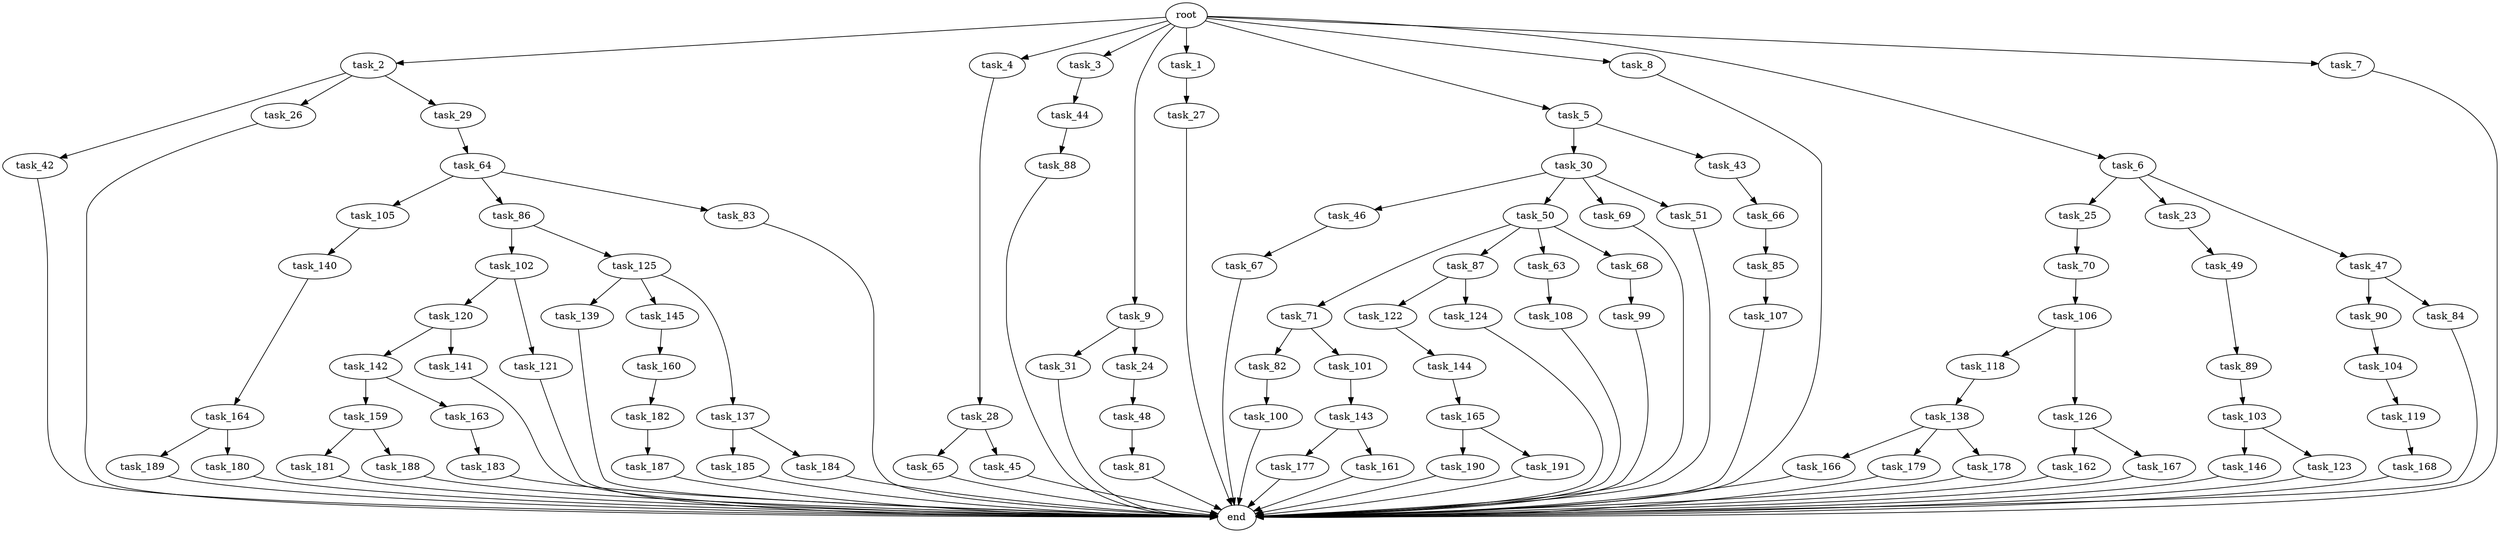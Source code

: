 digraph G {
  task_118 [size="841813590.016000"];
  task_102 [size="68719476.736000"];
  task_65 [size="618475290.624000"];
  task_142 [size="68719476.736000"];
  task_162 [size="68719476.736000"];
  task_105 [size="1099511627.776000"];
  task_182 [size="1099511627.776000"];
  task_166 [size="68719476.736000"];
  task_45 [size="618475290.624000"];
  task_25 [size="429496729.600000"];
  task_144 [size="68719476.736000"];
  task_46 [size="154618822.656000"];
  task_179 [size="68719476.736000"];
  task_164 [size="1391569403.904000"];
  task_82 [size="68719476.736000"];
  task_139 [size="1391569403.904000"];
  task_28 [size="429496729.600000"];
  task_50 [size="154618822.656000"];
  task_71 [size="154618822.656000"];
  task_31 [size="1099511627.776000"];
  task_49 [size="1099511627.776000"];
  task_181 [size="1717986918.400000"];
  task_146 [size="154618822.656000"];
  task_90 [size="1099511627.776000"];
  task_120 [size="618475290.624000"];
  task_121 [size="618475290.624000"];
  task_140 [size="1391569403.904000"];
  task_190 [size="1717986918.400000"];
  task_122 [size="68719476.736000"];
  task_126 [size="841813590.016000"];
  task_159 [size="618475290.624000"];
  task_2 [size="2.048000"];
  task_67 [size="154618822.656000"];
  task_42 [size="68719476.736000"];
  task_30 [size="68719476.736000"];
  task_177 [size="1717986918.400000"];
  task_160 [size="618475290.624000"];
  task_104 [size="429496729.600000"];
  task_4 [size="2.048000"];
  task_48 [size="1717986918.400000"];
  task_141 [size="68719476.736000"];
  task_44 [size="274877906.944000"];
  task_85 [size="618475290.624000"];
  task_23 [size="429496729.600000"];
  task_100 [size="618475290.624000"];
  task_138 [size="1099511627.776000"];
  task_119 [size="274877906.944000"];
  task_106 [size="1717986918.400000"];
  task_89 [size="68719476.736000"];
  task_24 [size="1099511627.776000"];
  task_3 [size="2.048000"];
  task_9 [size="2.048000"];
  task_143 [size="1391569403.904000"];
  task_163 [size="618475290.624000"];
  task_86 [size="1099511627.776000"];
  task_189 [size="1391569403.904000"];
  task_101 [size="68719476.736000"];
  task_1 [size="2.048000"];
  task_107 [size="68719476.736000"];
  task_26 [size="68719476.736000"];
  task_99 [size="1391569403.904000"];
  task_69 [size="154618822.656000"];
  task_167 [size="68719476.736000"];
  task_5 [size="2.048000"];
  task_185 [size="1099511627.776000"];
  task_88 [size="68719476.736000"];
  end [size="0.000000"];
  task_8 [size="2.048000"];
  task_87 [size="154618822.656000"];
  task_64 [size="429496729.600000"];
  task_108 [size="154618822.656000"];
  task_83 [size="1099511627.776000"];
  task_63 [size="154618822.656000"];
  task_183 [size="841813590.016000"];
  task_84 [size="1099511627.776000"];
  task_47 [size="429496729.600000"];
  task_29 [size="68719476.736000"];
  task_145 [size="1391569403.904000"];
  task_178 [size="68719476.736000"];
  root [size="0.000000"];
  task_187 [size="1391569403.904000"];
  task_27 [size="429496729.600000"];
  task_123 [size="154618822.656000"];
  task_184 [size="1099511627.776000"];
  task_180 [size="1391569403.904000"];
  task_6 [size="2.048000"];
  task_70 [size="274877906.944000"];
  task_191 [size="1717986918.400000"];
  task_43 [size="68719476.736000"];
  task_188 [size="1717986918.400000"];
  task_168 [size="154618822.656000"];
  task_81 [size="1717986918.400000"];
  task_165 [size="1391569403.904000"];
  task_161 [size="1717986918.400000"];
  task_51 [size="154618822.656000"];
  task_125 [size="68719476.736000"];
  task_124 [size="68719476.736000"];
  task_7 [size="2.048000"];
  task_137 [size="1391569403.904000"];
  task_68 [size="154618822.656000"];
  task_66 [size="68719476.736000"];
  task_103 [size="841813590.016000"];

  task_118 -> task_138 [size="536870912.000000"];
  task_102 -> task_120 [size="301989888.000000"];
  task_102 -> task_121 [size="301989888.000000"];
  task_65 -> end [size="1.000000"];
  task_142 -> task_163 [size="301989888.000000"];
  task_142 -> task_159 [size="301989888.000000"];
  task_162 -> end [size="1.000000"];
  task_105 -> task_140 [size="679477248.000000"];
  task_182 -> task_187 [size="679477248.000000"];
  task_166 -> end [size="1.000000"];
  task_45 -> end [size="1.000000"];
  task_25 -> task_70 [size="134217728.000000"];
  task_144 -> task_165 [size="679477248.000000"];
  task_46 -> task_67 [size="75497472.000000"];
  task_179 -> end [size="1.000000"];
  task_164 -> task_180 [size="679477248.000000"];
  task_164 -> task_189 [size="679477248.000000"];
  task_82 -> task_100 [size="301989888.000000"];
  task_139 -> end [size="1.000000"];
  task_28 -> task_45 [size="301989888.000000"];
  task_28 -> task_65 [size="301989888.000000"];
  task_50 -> task_68 [size="75497472.000000"];
  task_50 -> task_71 [size="75497472.000000"];
  task_50 -> task_87 [size="75497472.000000"];
  task_50 -> task_63 [size="75497472.000000"];
  task_71 -> task_82 [size="33554432.000000"];
  task_71 -> task_101 [size="33554432.000000"];
  task_31 -> end [size="1.000000"];
  task_49 -> task_89 [size="33554432.000000"];
  task_181 -> end [size="1.000000"];
  task_146 -> end [size="1.000000"];
  task_90 -> task_104 [size="209715200.000000"];
  task_120 -> task_142 [size="33554432.000000"];
  task_120 -> task_141 [size="33554432.000000"];
  task_121 -> end [size="1.000000"];
  task_140 -> task_164 [size="679477248.000000"];
  task_190 -> end [size="1.000000"];
  task_122 -> task_144 [size="33554432.000000"];
  task_126 -> task_167 [size="33554432.000000"];
  task_126 -> task_162 [size="33554432.000000"];
  task_159 -> task_181 [size="838860800.000000"];
  task_159 -> task_188 [size="838860800.000000"];
  task_2 -> task_29 [size="33554432.000000"];
  task_2 -> task_26 [size="33554432.000000"];
  task_2 -> task_42 [size="33554432.000000"];
  task_67 -> end [size="1.000000"];
  task_42 -> end [size="1.000000"];
  task_30 -> task_69 [size="75497472.000000"];
  task_30 -> task_50 [size="75497472.000000"];
  task_30 -> task_46 [size="75497472.000000"];
  task_30 -> task_51 [size="75497472.000000"];
  task_177 -> end [size="1.000000"];
  task_160 -> task_182 [size="536870912.000000"];
  task_104 -> task_119 [size="134217728.000000"];
  task_4 -> task_28 [size="209715200.000000"];
  task_48 -> task_81 [size="838860800.000000"];
  task_141 -> end [size="1.000000"];
  task_44 -> task_88 [size="33554432.000000"];
  task_85 -> task_107 [size="33554432.000000"];
  task_23 -> task_49 [size="536870912.000000"];
  task_100 -> end [size="1.000000"];
  task_138 -> task_166 [size="33554432.000000"];
  task_138 -> task_178 [size="33554432.000000"];
  task_138 -> task_179 [size="33554432.000000"];
  task_119 -> task_168 [size="75497472.000000"];
  task_106 -> task_118 [size="411041792.000000"];
  task_106 -> task_126 [size="411041792.000000"];
  task_89 -> task_103 [size="411041792.000000"];
  task_24 -> task_48 [size="838860800.000000"];
  task_3 -> task_44 [size="134217728.000000"];
  task_9 -> task_24 [size="536870912.000000"];
  task_9 -> task_31 [size="536870912.000000"];
  task_143 -> task_161 [size="838860800.000000"];
  task_143 -> task_177 [size="838860800.000000"];
  task_163 -> task_183 [size="411041792.000000"];
  task_86 -> task_102 [size="33554432.000000"];
  task_86 -> task_125 [size="33554432.000000"];
  task_189 -> end [size="1.000000"];
  task_101 -> task_143 [size="679477248.000000"];
  task_1 -> task_27 [size="209715200.000000"];
  task_107 -> end [size="1.000000"];
  task_26 -> end [size="1.000000"];
  task_99 -> end [size="1.000000"];
  task_69 -> end [size="1.000000"];
  task_167 -> end [size="1.000000"];
  task_5 -> task_43 [size="33554432.000000"];
  task_5 -> task_30 [size="33554432.000000"];
  task_185 -> end [size="1.000000"];
  task_88 -> end [size="1.000000"];
  task_8 -> end [size="1.000000"];
  task_87 -> task_124 [size="33554432.000000"];
  task_87 -> task_122 [size="33554432.000000"];
  task_64 -> task_86 [size="536870912.000000"];
  task_64 -> task_105 [size="536870912.000000"];
  task_64 -> task_83 [size="536870912.000000"];
  task_108 -> end [size="1.000000"];
  task_83 -> end [size="1.000000"];
  task_63 -> task_108 [size="75497472.000000"];
  task_183 -> end [size="1.000000"];
  task_84 -> end [size="1.000000"];
  task_47 -> task_90 [size="536870912.000000"];
  task_47 -> task_84 [size="536870912.000000"];
  task_29 -> task_64 [size="209715200.000000"];
  task_145 -> task_160 [size="301989888.000000"];
  task_178 -> end [size="1.000000"];
  root -> task_2 [size="1.000000"];
  root -> task_6 [size="1.000000"];
  root -> task_4 [size="1.000000"];
  root -> task_5 [size="1.000000"];
  root -> task_3 [size="1.000000"];
  root -> task_9 [size="1.000000"];
  root -> task_8 [size="1.000000"];
  root -> task_7 [size="1.000000"];
  root -> task_1 [size="1.000000"];
  task_187 -> end [size="1.000000"];
  task_27 -> end [size="1.000000"];
  task_123 -> end [size="1.000000"];
  task_184 -> end [size="1.000000"];
  task_180 -> end [size="1.000000"];
  task_6 -> task_25 [size="209715200.000000"];
  task_6 -> task_23 [size="209715200.000000"];
  task_6 -> task_47 [size="209715200.000000"];
  task_70 -> task_106 [size="838860800.000000"];
  task_191 -> end [size="1.000000"];
  task_43 -> task_66 [size="33554432.000000"];
  task_188 -> end [size="1.000000"];
  task_168 -> end [size="1.000000"];
  task_81 -> end [size="1.000000"];
  task_165 -> task_190 [size="838860800.000000"];
  task_165 -> task_191 [size="838860800.000000"];
  task_161 -> end [size="1.000000"];
  task_51 -> end [size="1.000000"];
  task_125 -> task_145 [size="679477248.000000"];
  task_125 -> task_139 [size="679477248.000000"];
  task_125 -> task_137 [size="679477248.000000"];
  task_124 -> end [size="1.000000"];
  task_7 -> end [size="1.000000"];
  task_137 -> task_185 [size="536870912.000000"];
  task_137 -> task_184 [size="536870912.000000"];
  task_68 -> task_99 [size="679477248.000000"];
  task_66 -> task_85 [size="301989888.000000"];
  task_103 -> task_146 [size="75497472.000000"];
  task_103 -> task_123 [size="75497472.000000"];
}
